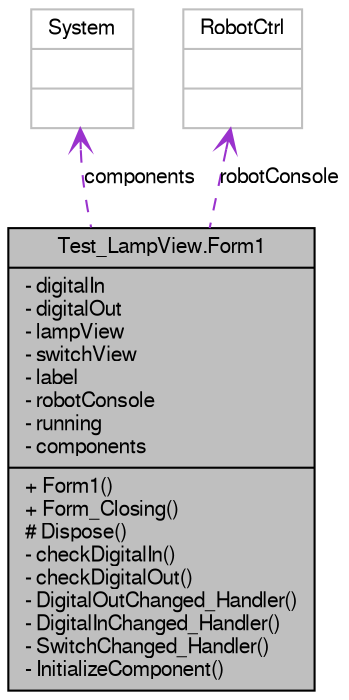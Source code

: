 digraph G
{
  edge [fontname="FreeSans",fontsize="10",labelfontname="FreeSans",labelfontsize="10"];
  node [fontname="FreeSans",fontsize="10",shape=record];
  Node1 [label="{Test_LampView.Form1\n|- digitalIn\l- digitalOut\l- lampView\l- switchView\l- label\l- robotConsole\l- running\l- components\l|+ Form1()\l+ Form_Closing()\l# Dispose()\l- checkDigitalIn()\l- checkDigitalOut()\l- DigitalOutChanged_Handler()\l- DigitalInChanged_Handler()\l- SwitchChanged_Handler()\l- InitializeComponent()\l}",height=0.2,width=0.4,color="black", fillcolor="grey75", style="filled" fontcolor="black"];
  Node2 -> Node1 [dir=back,color="darkorchid3",fontsize="10",style="dashed",label="components",arrowtail="open"];
  Node2 [label="{System\n||}",height=0.2,width=0.4,color="grey75", fillcolor="white", style="filled"];
  Node3 -> Node1 [dir=back,color="darkorchid3",fontsize="10",style="dashed",label="robotConsole",arrowtail="open"];
  Node3 [label="{RobotCtrl\n||}",height=0.2,width=0.4,color="grey75", fillcolor="white", style="filled"];
}
